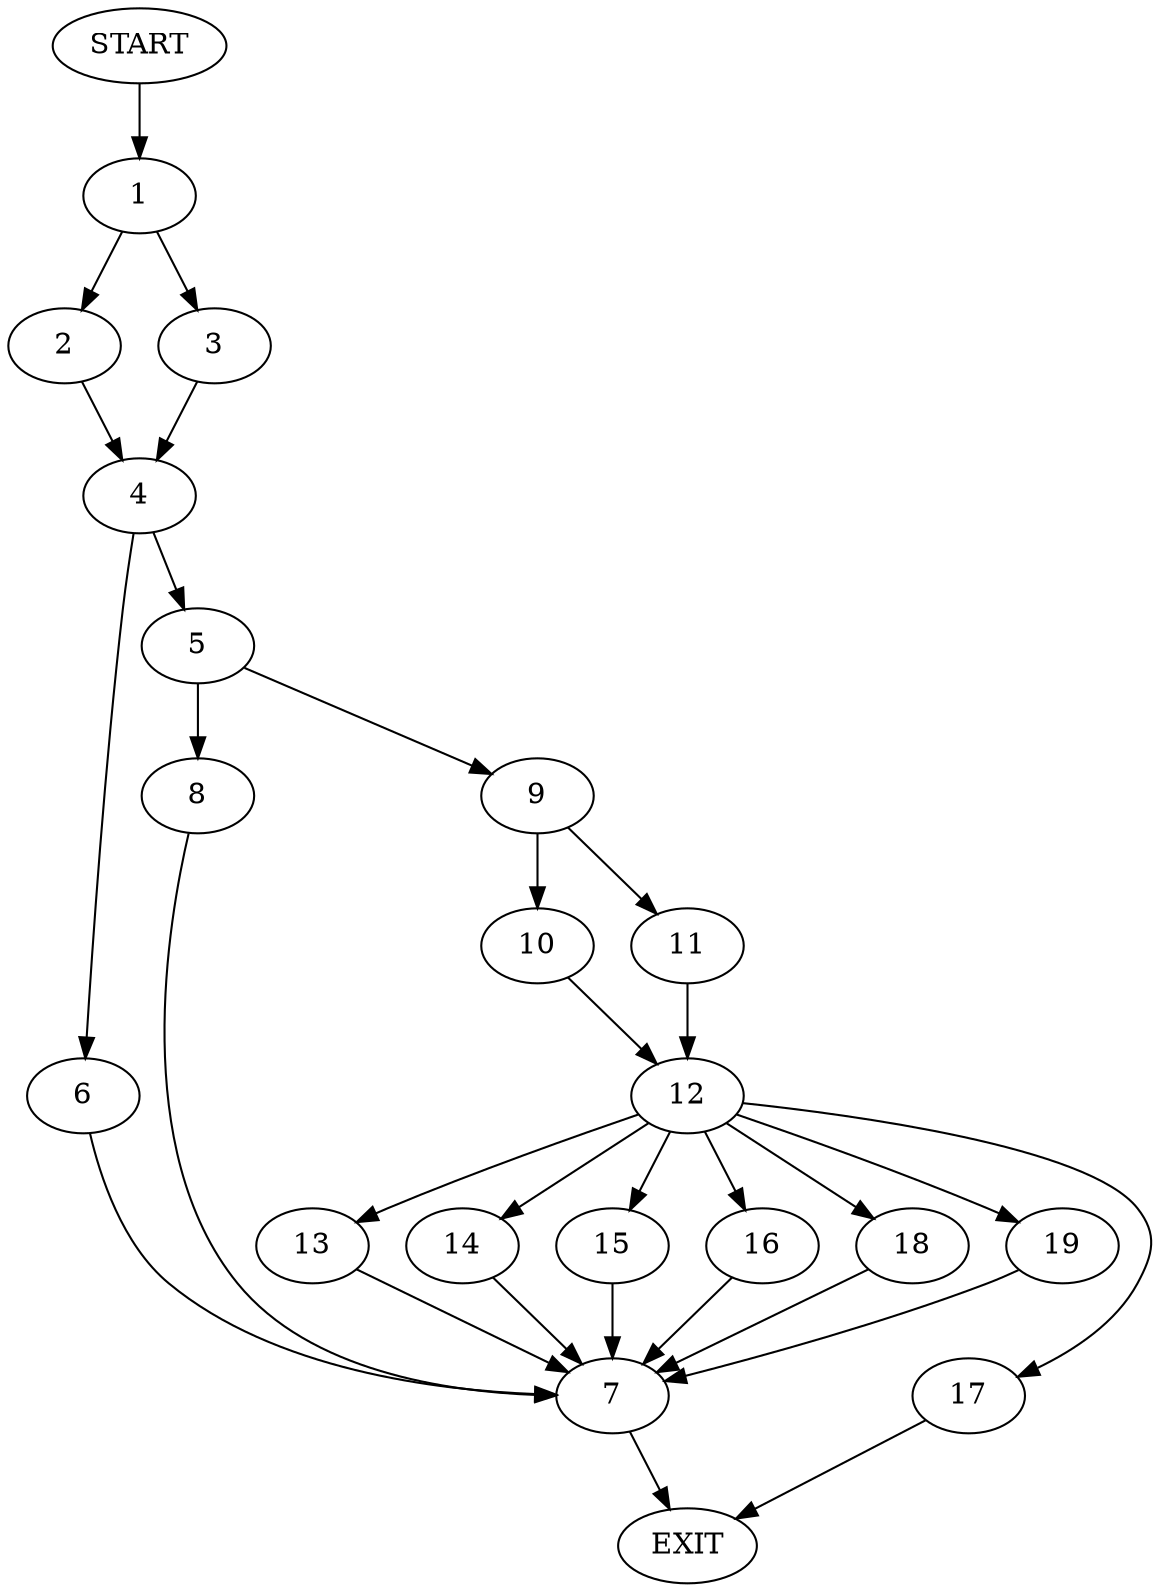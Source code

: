 digraph {
0 [label="START"]
20 [label="EXIT"]
0 -> 1
1 -> 2
1 -> 3
3 -> 4
2 -> 4
4 -> 5
4 -> 6
6 -> 7
5 -> 8
5 -> 9
7 -> 20
8 -> 7
9 -> 10
9 -> 11
10 -> 12
11 -> 12
12 -> 13
12 -> 14
12 -> 15
12 -> 16
12 -> 17
12 -> 18
12 -> 19
18 -> 7
14 -> 7
15 -> 7
17 -> 20
16 -> 7
19 -> 7
13 -> 7
}
